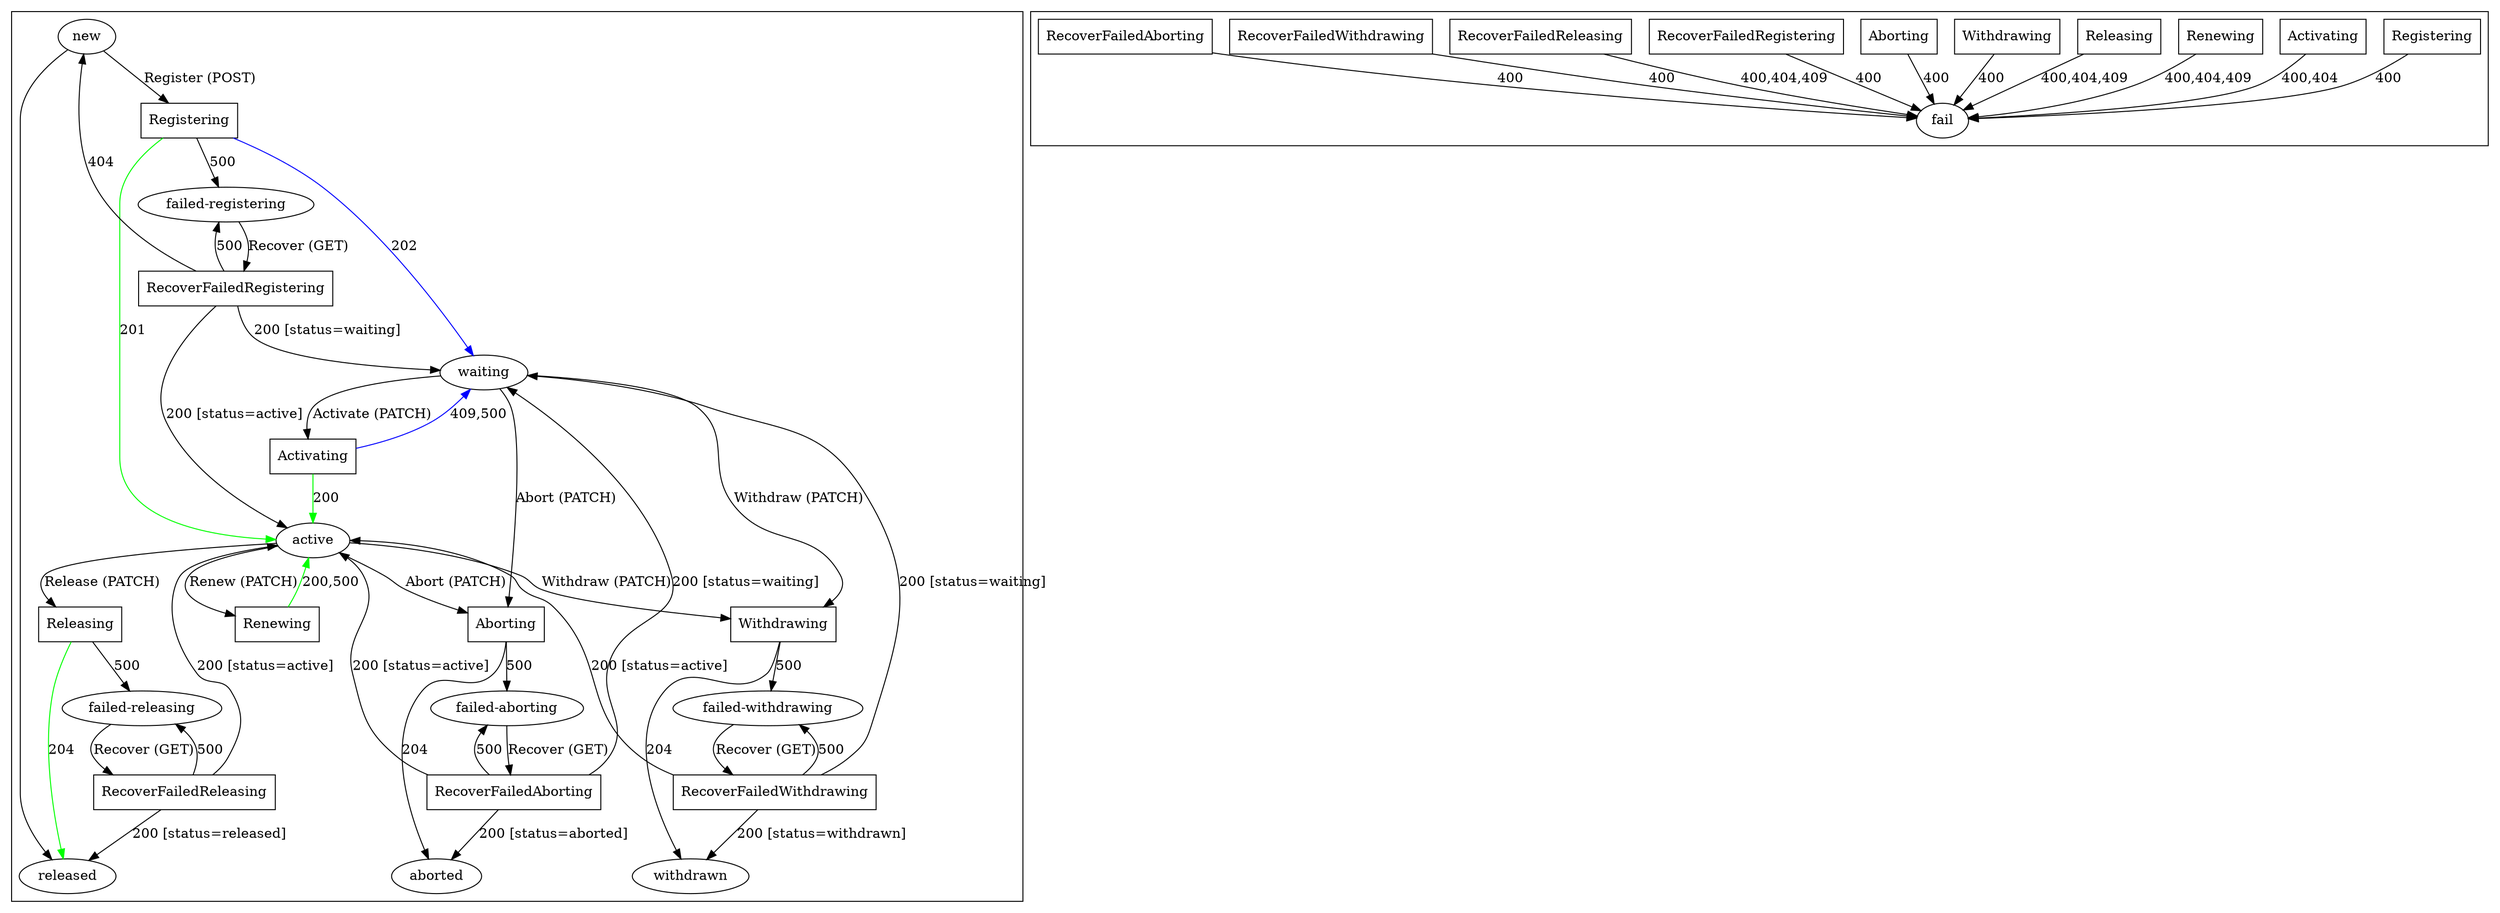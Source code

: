 digraph "nessy-daemon-claim-state-machine" {
    //node [fontsize=1,height=0.25,width=0.25]
    subgraph "cluster-rest" {
        node [shape=oval]
        "new"
        "waiting"
        "active"
        "failed-registering"
        "failed-releasing"
        "failed-withdrawing"
        "failed-aborting"
        {
            rank=same
            "released"
            "withdrawn"
            "aborted"
        }
        
        node [shape=box]
        "Registering"
        "Activating"
        "Releasing"
        "Renewing"
        "Withdrawing"
        "Aborting"
        "RecoverFailedRegistering"
        "RecoverFailedReleasing"
        "RecoverFailedWithdrawing"
        "RecoverFailedAborting"
        
        
        // Possible Requests on the Nessy Server
        edge [color=black]
        "new"                           -> "released"                   [label=""]
        "new"                           -> "Registering"                [label="Register (POST)"]
        "waiting"                       -> "Activating"                 [label="Activate (PATCH)"]
        "waiting"                       -> "Withdrawing"                [label="Withdraw (PATCH)"]
        "waiting"                       -> "Aborting"                   [label="Abort (PATCH)"]
        "active"                        -> "Releasing"                  [label="Release (PATCH)"]
        "active"                        -> "Renewing"                   [label="Renew (PATCH)"]
        "active"                        -> "Withdrawing"                [label="Withdraw (PATCH)"]
        "active"                        -> "Aborting"                   [label="Abort (PATCH)"]
        "failed-registering"            -> "RecoverFailedRegistering"   [label="Recover (GET)"]
        "failed-releasing"              -> "RecoverFailedReleasing"     [label="Recover (GET)"]
        "failed-withdrawing"            -> "RecoverFailedWithdrawing"   [label="Recover (GET)"]
        "failed-aborting"               -> "RecoverFailedAborting"      [label="Recover (GET)"]
        
        edge [color=green]
        "Registering"                   -> "active"                     [label="201"]
        "Activating"                    -> "active"                     [label="200"]
        "Renewing"                      -> "active"                     [label="200,500"]
        "Releasing"                     -> "released"                   [label="204"]
        
        edge [color=blue]
        "Registering"                   -> "waiting"                    [label="202"]
        "Activating"                    -> "waiting"                    [label="409,500"]
        
        edge [color=black]
        "Withdrawing"                   -> "withdrawn"                  [label="204"]
        "Aborting"                      -> "aborted"                    [label="204"]
        
        edge [color=black]
        // 500 response while Registering
        "Registering"                   -> "failed-registering"         [label="500"]
        "RecoverFailedRegistering"      -> "failed-registering"         [label="500"]
        "RecoverFailedRegistering"      -> "new"                        [label="404"]
        "RecoverFailedRegistering"      -> "active"                     [label="200 [status=active]"]
        "RecoverFailedRegistering"      -> "waiting"                    [label="200 [status=waiting]"]
        
        // 500 response while Releasing
        "Releasing"                     -> "failed-releasing"           [label="500"]
        "RecoverFailedReleasing"        -> "failed-releasing"           [label="500"]
        "RecoverFailedReleasing"        -> "active"                     [label="200 [status=active]"]
        "RecoverFailedReleasing"        -> "released"                   [label="200 [status=released]"]
        
        // 500 response while Withdrawing
        "Withdrawing"                   ->  "failed-withdrawing"        [label="500"]
        "RecoverFailedWithdrawing"      ->  "failed-withdrawing"        [label="500"]
        "RecoverFailedWithdrawing"      ->  "waiting"                   [label="200 [status=waiting]"]
        "RecoverFailedWithdrawing"      ->  "active"                    [label="200 [status=active]"]
        "RecoverFailedWithdrawing"      ->  "withdrawn"                 [label="200 [status=withdrawn]"]
        
        // 500 response while Aborting
        "Aborting"                      ->  "failed-aborting"           [label="500"]
        "RecoverFailedAborting"         ->  "failed-aborting"           [label="500"]
        "RecoverFailedAborting"         ->  "waiting"                   [label="200 [status=waiting]"]
        "RecoverFailedAborting"         ->  "active"                    [label="200 [status=active]"]
        "RecoverFailedAborting"         ->  "aborted"                   [label="200 [status=aborted]"]
    }
    subgraph "cluster-failures" {
        node [shape=oval]
        "fail"

        node [shape=box]
        f00[label="Registering"]
        f01[label="Activating"]
        f02[label="Renewing"]
        f03[label="Releasing"]
        f04[label="Withdrawing"]
        f05[label="Aborting"]
        f06[label="RecoverFailedRegistering"]
        f07[label="RecoverFailedReleasing"]
        f08[label="RecoverFailedWithdrawing"]
        f09[label="RecoverFailedAborting"]

        f00 -> "fail" [label="400"]
        f01 -> "fail" [label="400,404"]
        f02 -> "fail" [label="400,404,409"]
        f03 -> "fail" [label="400,404,409"]
        f04 -> "fail" [label="400"]
        f05 -> "fail" [label="400"]
        f06 -> "fail" [label="400"]
        f07 -> "fail" [label="400,404,409"]
        f08 -> "fail" [label="400"]
        f09 -> "fail" [label="400"]
    }
}
